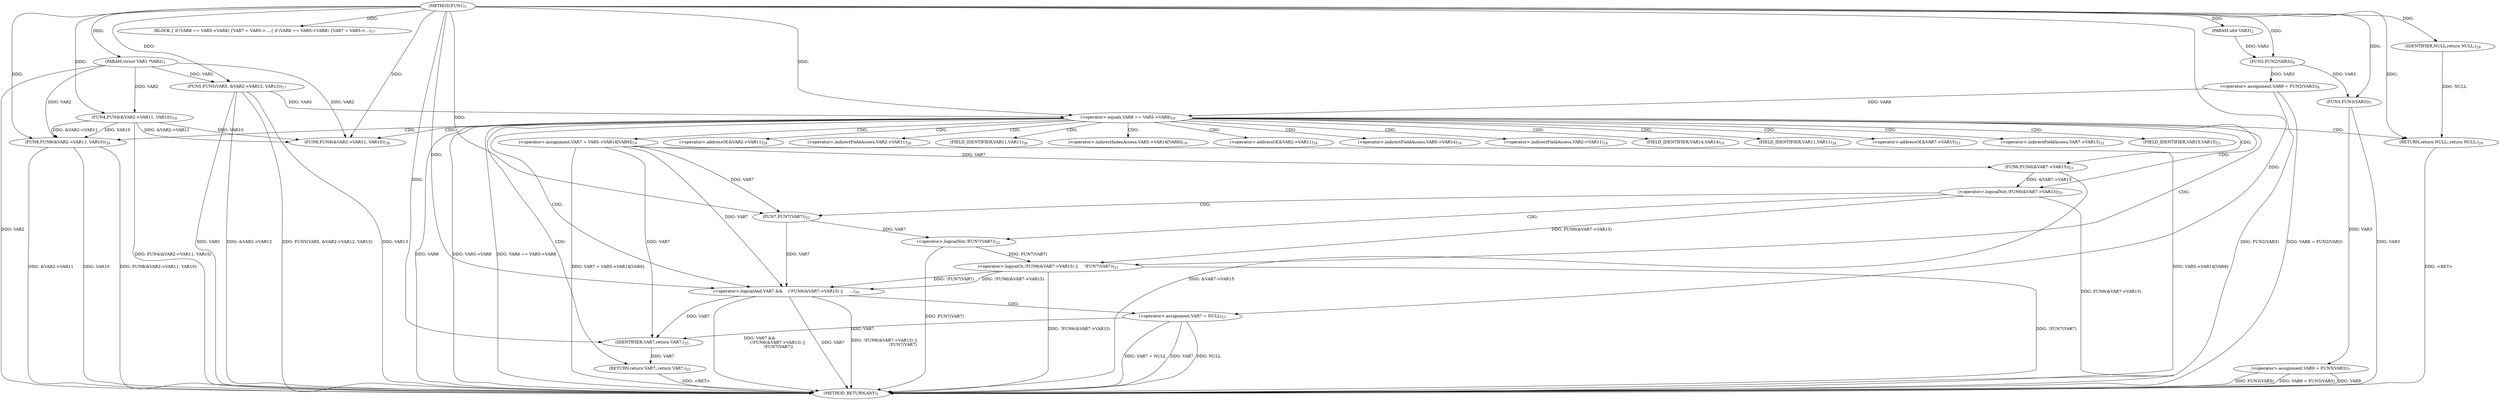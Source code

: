 digraph "FUN1" {  
"8" [label = <(METHOD,FUN1)<SUB>1</SUB>> ]
"86" [label = <(METHOD_RETURN,ANY)<SUB>1</SUB>> ]
"9" [label = <(PARAM,struct VAR1 *VAR2)<SUB>1</SUB>> ]
"10" [label = <(PARAM,u64 VAR3)<SUB>2</SUB>> ]
"15" [label = <(&lt;operator&gt;.assignment,VAR8 = FUN2(VAR3))<SUB>6</SUB>> ]
"20" [label = <(&lt;operator&gt;.assignment,VAR9 = FUN3(VAR3))<SUB>7</SUB>> ]
"25" [label = <(FUN4,FUN4(&amp;VAR2-&gt;VAR11, VAR10))<SUB>16</SUB>> ]
"31" [label = <(FUN5,FUN5(VAR5, &amp;VAR2-&gt;VAR12, VAR13))<SUB>17</SUB>> ]
"38" [label = <(BLOCK,{
 		if (VAR8 == VAR5-&gt;VAR8) {
			VAR7 = VAR5-&gt;...,{
 		if (VAR8 == VAR5-&gt;VAR8) {
			VAR7 = VAR5-&gt;...)<SUB>17</SUB>> ]
"78" [label = <(FUN8,FUN8(&amp;VAR2-&gt;VAR11, VAR10))<SUB>28</SUB>> ]
"84" [label = <(RETURN,return NULL;,return NULL;)<SUB>29</SUB>> ]
"85" [label = <(IDENTIFIER,NULL,return NULL;)<SUB>29</SUB>> ]
"17" [label = <(FUN2,FUN2(VAR3))<SUB>6</SUB>> ]
"22" [label = <(FUN3,FUN3(VAR3))<SUB>7</SUB>> ]
"40" [label = <(&lt;operator&gt;.equals,VAR8 == VAR5-&gt;VAR8)<SUB>18</SUB>> ]
"46" [label = <(&lt;operator&gt;.assignment,VAR7 = VAR5-&gt;VAR14[VAR9])<SUB>19</SUB>> ]
"70" [label = <(FUN8,FUN8(&amp;VAR2-&gt;VAR11, VAR10))<SUB>24</SUB>> ]
"76" [label = <(RETURN,return VAR7;,return VAR7;)<SUB>25</SUB>> ]
"54" [label = <(&lt;operator&gt;.logicalAnd,VAR7 &amp;&amp;
			    (!FUN6(&amp;VAR7-&gt;VAR15) ||
			     ...)<SUB>20</SUB>> ]
"77" [label = <(IDENTIFIER,VAR7,return VAR7;)<SUB>25</SUB>> ]
"67" [label = <(&lt;operator&gt;.assignment,VAR7 = NULL)<SUB>23</SUB>> ]
"56" [label = <(&lt;operator&gt;.logicalOr,!FUN6(&amp;VAR7-&gt;VAR15) ||
			     !FUN7(VAR7))<SUB>21</SUB>> ]
"57" [label = <(&lt;operator&gt;.logicalNot,!FUN6(&amp;VAR7-&gt;VAR15))<SUB>21</SUB>> ]
"63" [label = <(&lt;operator&gt;.logicalNot,!FUN7(VAR7))<SUB>22</SUB>> ]
"58" [label = <(FUN6,FUN6(&amp;VAR7-&gt;VAR15))<SUB>21</SUB>> ]
"64" [label = <(FUN7,FUN7(VAR7))<SUB>22</SUB>> ]
"79" [label = <(&lt;operator&gt;.addressOf,&amp;VAR2-&gt;VAR11)<SUB>28</SUB>> ]
"80" [label = <(&lt;operator&gt;.indirectFieldAccess,VAR2-&gt;VAR11)<SUB>28</SUB>> ]
"82" [label = <(FIELD_IDENTIFIER,VAR11,VAR11)<SUB>28</SUB>> ]
"48" [label = <(&lt;operator&gt;.indirectIndexAccess,VAR5-&gt;VAR14[VAR9])<SUB>19</SUB>> ]
"71" [label = <(&lt;operator&gt;.addressOf,&amp;VAR2-&gt;VAR11)<SUB>24</SUB>> ]
"49" [label = <(&lt;operator&gt;.indirectFieldAccess,VAR5-&gt;VAR14)<SUB>19</SUB>> ]
"72" [label = <(&lt;operator&gt;.indirectFieldAccess,VAR2-&gt;VAR11)<SUB>24</SUB>> ]
"51" [label = <(FIELD_IDENTIFIER,VAR14,VAR14)<SUB>19</SUB>> ]
"74" [label = <(FIELD_IDENTIFIER,VAR11,VAR11)<SUB>24</SUB>> ]
"59" [label = <(&lt;operator&gt;.addressOf,&amp;VAR7-&gt;VAR15)<SUB>21</SUB>> ]
"60" [label = <(&lt;operator&gt;.indirectFieldAccess,VAR7-&gt;VAR15)<SUB>21</SUB>> ]
"62" [label = <(FIELD_IDENTIFIER,VAR15,VAR15)<SUB>21</SUB>> ]
  "84" -> "86"  [ label = "DDG: &lt;RET&gt;"] 
  "76" -> "86"  [ label = "DDG: &lt;RET&gt;"] 
  "9" -> "86"  [ label = "DDG: VAR2"] 
  "15" -> "86"  [ label = "DDG: FUN2(VAR3)"] 
  "15" -> "86"  [ label = "DDG: VAR8 = FUN2(VAR3)"] 
  "20" -> "86"  [ label = "DDG: VAR9"] 
  "22" -> "86"  [ label = "DDG: VAR3"] 
  "20" -> "86"  [ label = "DDG: FUN3(VAR3)"] 
  "20" -> "86"  [ label = "DDG: VAR9 = FUN3(VAR3)"] 
  "25" -> "86"  [ label = "DDG: FUN4(&amp;VAR2-&gt;VAR11, VAR10)"] 
  "31" -> "86"  [ label = "DDG: VAR5"] 
  "31" -> "86"  [ label = "DDG: &amp;VAR2-&gt;VAR12"] 
  "31" -> "86"  [ label = "DDG: FUN5(VAR5, &amp;VAR2-&gt;VAR12, VAR13)"] 
  "40" -> "86"  [ label = "DDG: VAR8"] 
  "40" -> "86"  [ label = "DDG: VAR5-&gt;VAR8"] 
  "40" -> "86"  [ label = "DDG: VAR8 == VAR5-&gt;VAR8"] 
  "46" -> "86"  [ label = "DDG: VAR5-&gt;VAR14[VAR9]"] 
  "46" -> "86"  [ label = "DDG: VAR7 = VAR5-&gt;VAR14[VAR9]"] 
  "54" -> "86"  [ label = "DDG: VAR7"] 
  "58" -> "86"  [ label = "DDG: &amp;VAR7-&gt;VAR15"] 
  "57" -> "86"  [ label = "DDG: FUN6(&amp;VAR7-&gt;VAR15)"] 
  "56" -> "86"  [ label = "DDG: !FUN6(&amp;VAR7-&gt;VAR15)"] 
  "63" -> "86"  [ label = "DDG: FUN7(VAR7)"] 
  "56" -> "86"  [ label = "DDG: !FUN7(VAR7)"] 
  "54" -> "86"  [ label = "DDG: !FUN6(&amp;VAR7-&gt;VAR15) ||
			     !FUN7(VAR7)"] 
  "54" -> "86"  [ label = "DDG: VAR7 &amp;&amp;
			    (!FUN6(&amp;VAR7-&gt;VAR15) ||
			     !FUN7(VAR7))"] 
  "67" -> "86"  [ label = "DDG: VAR7"] 
  "67" -> "86"  [ label = "DDG: NULL"] 
  "67" -> "86"  [ label = "DDG: VAR7 = NULL"] 
  "70" -> "86"  [ label = "DDG: &amp;VAR2-&gt;VAR11"] 
  "70" -> "86"  [ label = "DDG: VAR10"] 
  "70" -> "86"  [ label = "DDG: FUN8(&amp;VAR2-&gt;VAR11, VAR10)"] 
  "31" -> "86"  [ label = "DDG: VAR13"] 
  "8" -> "9"  [ label = "DDG: "] 
  "8" -> "10"  [ label = "DDG: "] 
  "17" -> "15"  [ label = "DDG: VAR3"] 
  "22" -> "20"  [ label = "DDG: VAR3"] 
  "8" -> "38"  [ label = "DDG: "] 
  "85" -> "84"  [ label = "DDG: NULL"] 
  "8" -> "84"  [ label = "DDG: "] 
  "9" -> "25"  [ label = "DDG: VAR2"] 
  "8" -> "25"  [ label = "DDG: "] 
  "8" -> "31"  [ label = "DDG: "] 
  "9" -> "31"  [ label = "DDG: VAR2"] 
  "25" -> "78"  [ label = "DDG: &amp;VAR2-&gt;VAR11"] 
  "9" -> "78"  [ label = "DDG: VAR2"] 
  "25" -> "78"  [ label = "DDG: VAR10"] 
  "8" -> "78"  [ label = "DDG: "] 
  "8" -> "85"  [ label = "DDG: "] 
  "10" -> "17"  [ label = "DDG: VAR3"] 
  "8" -> "17"  [ label = "DDG: "] 
  "17" -> "22"  [ label = "DDG: VAR3"] 
  "8" -> "22"  [ label = "DDG: "] 
  "15" -> "40"  [ label = "DDG: VAR8"] 
  "8" -> "40"  [ label = "DDG: "] 
  "31" -> "40"  [ label = "DDG: VAR5"] 
  "77" -> "76"  [ label = "DDG: VAR7"] 
  "25" -> "70"  [ label = "DDG: &amp;VAR2-&gt;VAR11"] 
  "9" -> "70"  [ label = "DDG: VAR2"] 
  "25" -> "70"  [ label = "DDG: VAR10"] 
  "8" -> "70"  [ label = "DDG: "] 
  "67" -> "77"  [ label = "DDG: VAR7"] 
  "54" -> "77"  [ label = "DDG: VAR7"] 
  "8" -> "77"  [ label = "DDG: "] 
  "46" -> "77"  [ label = "DDG: VAR7"] 
  "46" -> "54"  [ label = "DDG: VAR7"] 
  "64" -> "54"  [ label = "DDG: VAR7"] 
  "8" -> "54"  [ label = "DDG: "] 
  "56" -> "54"  [ label = "DDG: !FUN6(&amp;VAR7-&gt;VAR15)"] 
  "56" -> "54"  [ label = "DDG: !FUN7(VAR7)"] 
  "8" -> "67"  [ label = "DDG: "] 
  "57" -> "56"  [ label = "DDG: FUN6(&amp;VAR7-&gt;VAR15)"] 
  "63" -> "56"  [ label = "DDG: FUN7(VAR7)"] 
  "58" -> "57"  [ label = "DDG: &amp;VAR7-&gt;VAR15"] 
  "64" -> "63"  [ label = "DDG: VAR7"] 
  "46" -> "58"  [ label = "DDG: VAR7"] 
  "46" -> "64"  [ label = "DDG: VAR7"] 
  "8" -> "64"  [ label = "DDG: "] 
  "40" -> "80"  [ label = "CDG: "] 
  "40" -> "48"  [ label = "CDG: "] 
  "40" -> "49"  [ label = "CDG: "] 
  "40" -> "51"  [ label = "CDG: "] 
  "40" -> "71"  [ label = "CDG: "] 
  "40" -> "46"  [ label = "CDG: "] 
  "40" -> "84"  [ label = "CDG: "] 
  "40" -> "72"  [ label = "CDG: "] 
  "40" -> "70"  [ label = "CDG: "] 
  "40" -> "74"  [ label = "CDG: "] 
  "40" -> "76"  [ label = "CDG: "] 
  "40" -> "82"  [ label = "CDG: "] 
  "40" -> "78"  [ label = "CDG: "] 
  "40" -> "54"  [ label = "CDG: "] 
  "40" -> "79"  [ label = "CDG: "] 
  "40" -> "58"  [ label = "CDG: "] 
  "40" -> "60"  [ label = "CDG: "] 
  "40" -> "57"  [ label = "CDG: "] 
  "40" -> "56"  [ label = "CDG: "] 
  "40" -> "59"  [ label = "CDG: "] 
  "40" -> "62"  [ label = "CDG: "] 
  "54" -> "67"  [ label = "CDG: "] 
  "57" -> "64"  [ label = "CDG: "] 
  "57" -> "63"  [ label = "CDG: "] 
}
